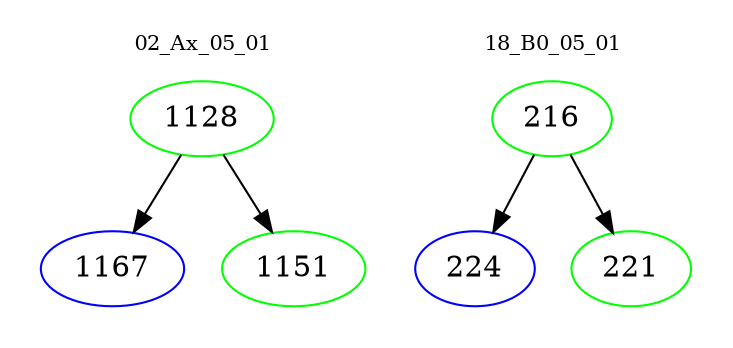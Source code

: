 digraph{
subgraph cluster_0 {
color = white
label = "02_Ax_05_01";
fontsize=10;
T0_1128 [label="1128", color="green"]
T0_1128 -> T0_1167 [color="black"]
T0_1167 [label="1167", color="blue"]
T0_1128 -> T0_1151 [color="black"]
T0_1151 [label="1151", color="green"]
}
subgraph cluster_1 {
color = white
label = "18_B0_05_01";
fontsize=10;
T1_216 [label="216", color="green"]
T1_216 -> T1_224 [color="black"]
T1_224 [label="224", color="blue"]
T1_216 -> T1_221 [color="black"]
T1_221 [label="221", color="green"]
}
}
